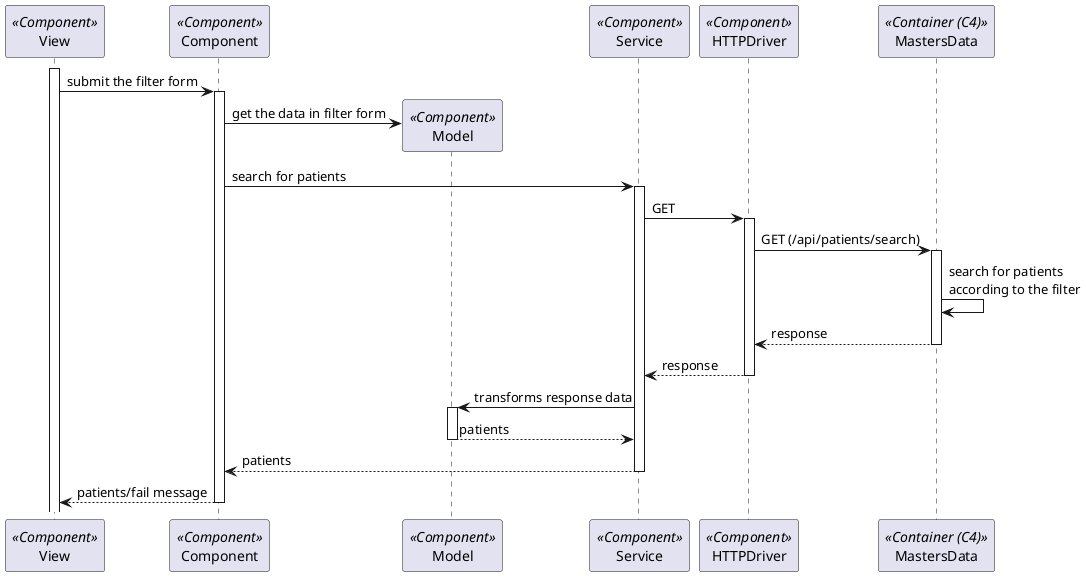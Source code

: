 ```plantuml
@startuml Process_View
participant View as View <<Component>>
participant Component as Component <<Component>>
participant Model as Model <<Component>>
participant Service as Service <<Component>>
participant HTTPDriver as HTTPDriver <<Component>>
participant MastersData as BE <<Container (C4)>>

activate View
View -> Component: submit the filter form
activate Component
Component -> Model**: get the data in filter form
Component -> Service: search for patients
activate Service
Service -> HTTPDriver: GET
activate HTTPDriver
HTTPDriver -> BE: GET (/api/patients/search)
activate BE
BE -> BE: search for patients\naccording to the filter
return response
return response
Service -> Model: transforms response data
activate Model
return patients
return patients
return patients/fail message

@enduml
```